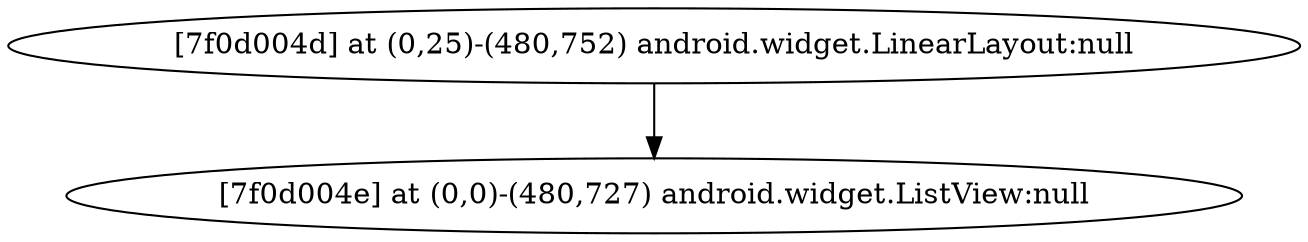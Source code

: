 strict digraph G {
  1 [ label="[7f0d004d] at (0,25)-(480,752) android.widget.LinearLayout:null" ];
  2 [ label="[7f0d004e] at (0,0)-(480,727) android.widget.ListView:null" ];
  1 -> 2;
}
